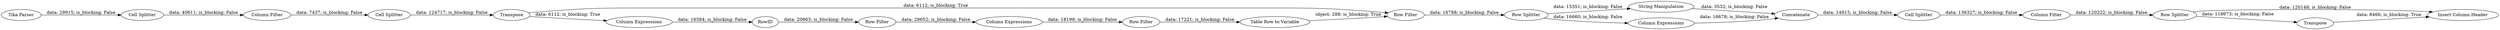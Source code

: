 digraph {
	"-4213456800030194273_7" [label="Row Filter"]
	"-4213456800030194273_3" [label="Cell Splitter"]
	"-4213456800030194273_2" [label="Tika Parser"]
	"-4213456800030194273_9" [label="String Manipulation"]
	"-4213456800030194273_563" [label="Insert Column Header"]
	"-4213456800030194273_6" [label=Transpose]
	"-4510631327749945912_571" [label="Row Filter"]
	"-4213456800030194273_26" [label="Row Splitter"]
	"-4213456800030194273_565" [label=Transpose]
	"-4213456800030194273_14" [label="Column Filter"]
	"-4510631327749945912_569" [label=RowID]
	"-4213456800030194273_4" [label="Column Filter"]
	"-4510631327749945912_570" [label="Column Expressions"]
	"-4213456800030194273_10" [label="Row Splitter"]
	"-4213456800030194273_11" [label=Concatenate]
	"-4510631327749945912_567" [label="Column Expressions"]
	"-4510631327749945912_568" [label="Row Filter"]
	"-4213456800030194273_8" [label="Cell Splitter"]
	"-4510631327749945912_572" [label="Table Row to Variable"]
	"-4213456800030194273_5" [label="Cell Splitter"]
	"-4213456800030194273_13" [label="Column Expressions"]
	"-4213456800030194273_8" -> "-4213456800030194273_14" [label="data: 136327; is_blocking: False"]
	"-4213456800030194273_5" -> "-4213456800030194273_6" [label="data: 124717; is_blocking: False"]
	"-4213456800030194273_10" -> "-4213456800030194273_9" [label="data: 15351; is_blocking: False"]
	"-4213456800030194273_10" -> "-4213456800030194273_13" [label="data: 16660; is_blocking: False"]
	"-4510631327749945912_568" -> "-4510631327749945912_570" [label="data: 28652; is_blocking: False"]
	"-4213456800030194273_11" -> "-4213456800030194273_8" [label="data: 14915; is_blocking: False"]
	"-4213456800030194273_6" -> "-4510631327749945912_567" [label="data: 6112; is_blocking: True"]
	"-4213456800030194273_26" -> "-4213456800030194273_565" [label="data: 118673; is_blocking: False"]
	"-4213456800030194273_26" -> "-4213456800030194273_563" [label="data: 120148; is_blocking: False"]
	"-4213456800030194273_14" -> "-4213456800030194273_26" [label="data: 120222; is_blocking: False"]
	"-4213456800030194273_6" -> "-4213456800030194273_7" [label="data: 6112; is_blocking: True"]
	"-4213456800030194273_9" -> "-4213456800030194273_11" [label="data: 3532; is_blocking: False"]
	"-4213456800030194273_565" -> "-4213456800030194273_563" [label="data: 8466; is_blocking: True"]
	"-4510631327749945912_569" -> "-4510631327749945912_568" [label="data: 20663; is_blocking: False"]
	"-4510631327749945912_572" -> "-4213456800030194273_7" [label="object: 288; is_blocking: True"]
	"-4510631327749945912_570" -> "-4510631327749945912_571" [label="data: 18199; is_blocking: False"]
	"-4213456800030194273_2" -> "-4213456800030194273_3" [label="data: 29915; is_blocking: False"]
	"-4213456800030194273_3" -> "-4213456800030194273_4" [label="data: 40611; is_blocking: False"]
	"-4213456800030194273_13" -> "-4213456800030194273_11" [label="data: 16678; is_blocking: False"]
	"-4510631327749945912_567" -> "-4510631327749945912_569" [label="data: 16584; is_blocking: False"]
	"-4510631327749945912_571" -> "-4510631327749945912_572" [label="data: 17221; is_blocking: False"]
	"-4213456800030194273_7" -> "-4213456800030194273_10" [label="data: 16788; is_blocking: False"]
	"-4213456800030194273_4" -> "-4213456800030194273_5" [label="data: 7437; is_blocking: False"]
	rankdir=LR
}
